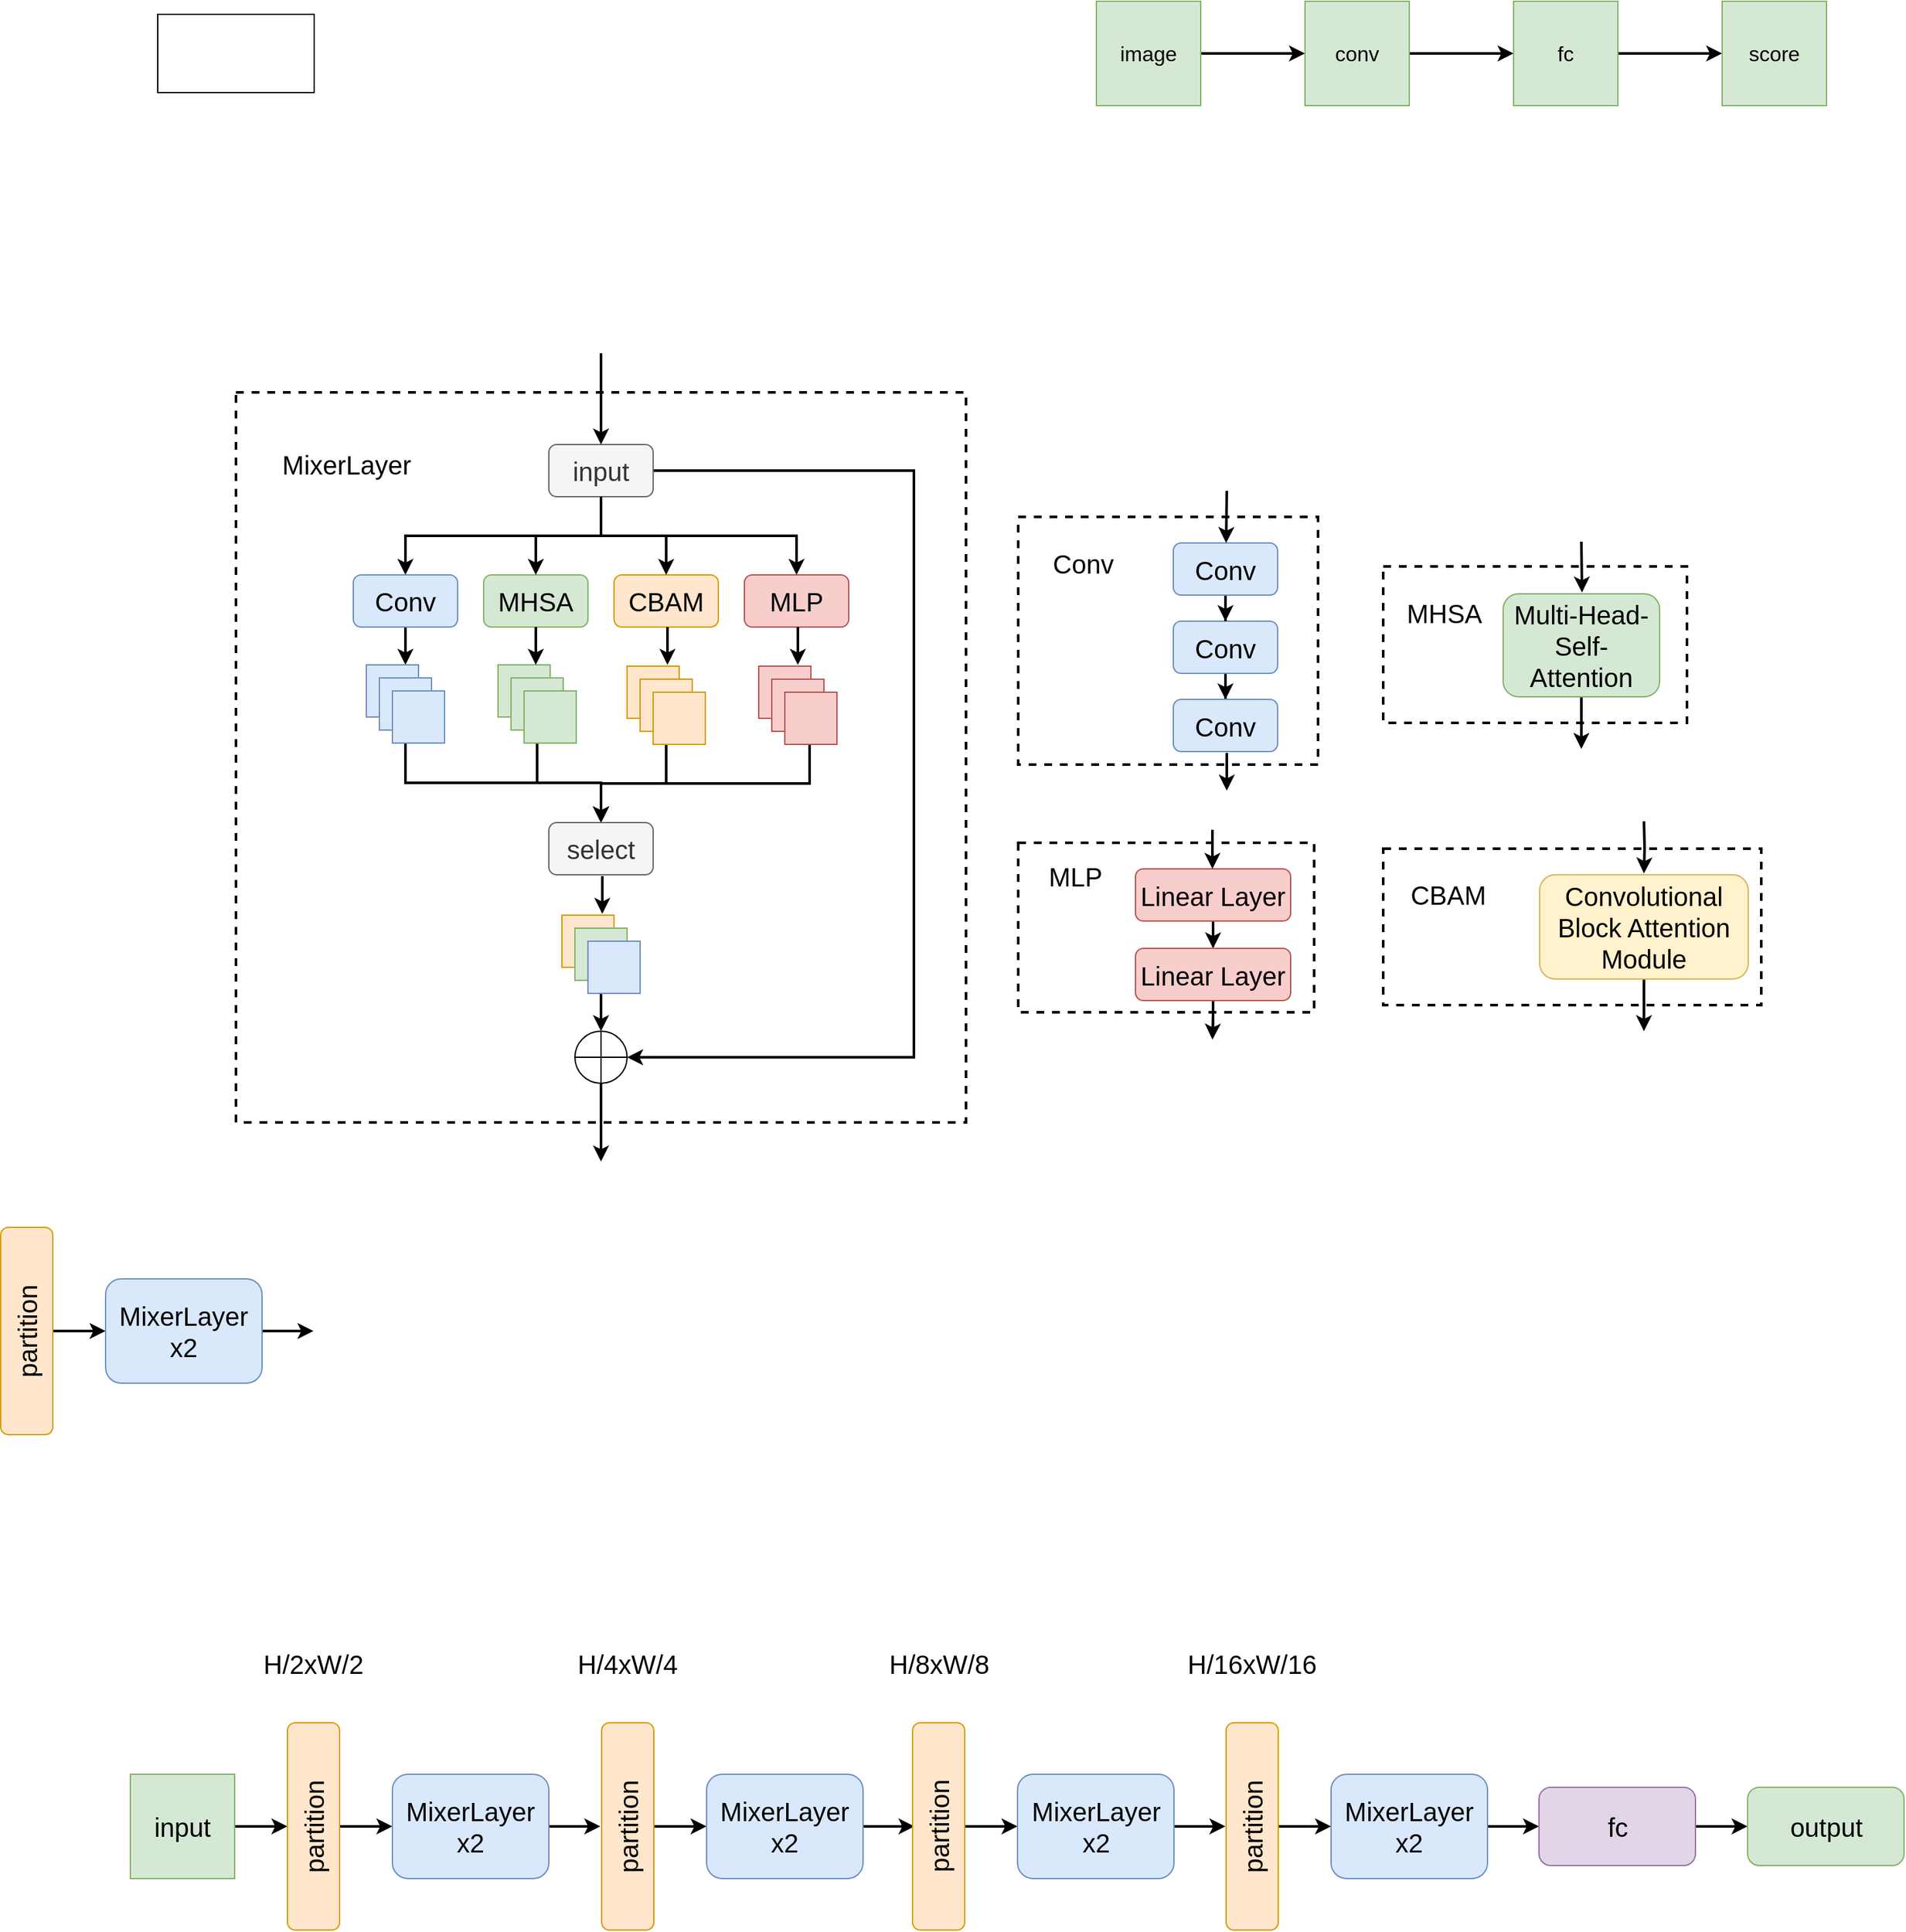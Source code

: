 <mxfile version="24.2.5" type="github">
  <diagram name="第 1 页" id="mVWM5BbssDuCQnt5jiCh">
    <mxGraphModel dx="2047" dy="1100" grid="0" gridSize="10" guides="1" tooltips="1" connect="1" arrows="1" fold="1" page="0" pageScale="1" pageWidth="827" pageHeight="1169" background="none" math="0" shadow="0">
      <root>
        <mxCell id="0" />
        <mxCell id="1" parent="0" />
        <mxCell id="2rMJzV3Czp4i0aKqzNRn-99" value="" style="rounded=0;whiteSpace=wrap;html=1;strokeWidth=2;dashed=1;" vertex="1" parent="1">
          <mxGeometry x="880" y="730" width="290" height="120" as="geometry" />
        </mxCell>
        <mxCell id="2rMJzV3Czp4i0aKqzNRn-89" value="" style="rounded=0;whiteSpace=wrap;html=1;strokeWidth=2;dashed=1;" vertex="1" parent="1">
          <mxGeometry x="880" y="513.5" width="233" height="120" as="geometry" />
        </mxCell>
        <mxCell id="2rMJzV3Czp4i0aKqzNRn-77" value="" style="rounded=0;whiteSpace=wrap;html=1;strokeWidth=2;dashed=1;" vertex="1" parent="1">
          <mxGeometry x="600" y="725.5" width="227" height="130" as="geometry" />
        </mxCell>
        <mxCell id="2rMJzV3Czp4i0aKqzNRn-73" value="" style="rounded=0;whiteSpace=wrap;html=1;strokeWidth=2;dashed=1;" vertex="1" parent="1">
          <mxGeometry y="380" width="560" height="560" as="geometry" />
        </mxCell>
        <mxCell id="2rMJzV3Czp4i0aKqzNRn-70" value="" style="rounded=0;whiteSpace=wrap;html=1;strokeWidth=2;dashed=1;align=left;" vertex="1" parent="1">
          <mxGeometry x="600" y="475.5" width="230" height="190" as="geometry" />
        </mxCell>
        <mxCell id="cqRzxX2yhuxRFkGYx0S6-6" value="" style="edgeStyle=orthogonalEdgeStyle;rounded=0;orthogonalLoop=1;jettySize=auto;html=1;strokeWidth=2;" parent="1" source="cqRzxX2yhuxRFkGYx0S6-1" target="cqRzxX2yhuxRFkGYx0S6-2" edge="1">
          <mxGeometry relative="1" as="geometry" />
        </mxCell>
        <mxCell id="cqRzxX2yhuxRFkGYx0S6-1" value="&lt;font style=&quot;font-size: 16px;&quot;&gt;image&lt;/font&gt;" style="whiteSpace=wrap;html=1;aspect=fixed;fillColor=#d5e8d4;strokeColor=#82b366;" parent="1" vertex="1">
          <mxGeometry x="660" y="80" width="80" height="80" as="geometry" />
        </mxCell>
        <mxCell id="cqRzxX2yhuxRFkGYx0S6-8" style="edgeStyle=orthogonalEdgeStyle;rounded=0;orthogonalLoop=1;jettySize=auto;html=1;exitX=1;exitY=0.5;exitDx=0;exitDy=0;entryX=0;entryY=0.5;entryDx=0;entryDy=0;strokeWidth=2;" parent="1" source="cqRzxX2yhuxRFkGYx0S6-2" target="cqRzxX2yhuxRFkGYx0S6-3" edge="1">
          <mxGeometry relative="1" as="geometry" />
        </mxCell>
        <mxCell id="cqRzxX2yhuxRFkGYx0S6-2" value="&lt;font style=&quot;font-size: 16px;&quot;&gt;conv&lt;/font&gt;" style="whiteSpace=wrap;html=1;aspect=fixed;fillColor=#d5e8d4;strokeColor=#82b366;" parent="1" vertex="1">
          <mxGeometry x="820" y="80" width="80" height="80" as="geometry" />
        </mxCell>
        <mxCell id="cqRzxX2yhuxRFkGYx0S6-9" style="edgeStyle=orthogonalEdgeStyle;rounded=0;orthogonalLoop=1;jettySize=auto;html=1;exitX=1;exitY=0.5;exitDx=0;exitDy=0;strokeWidth=2;" parent="1" source="cqRzxX2yhuxRFkGYx0S6-3" target="cqRzxX2yhuxRFkGYx0S6-4" edge="1">
          <mxGeometry relative="1" as="geometry" />
        </mxCell>
        <mxCell id="cqRzxX2yhuxRFkGYx0S6-3" value="&lt;font style=&quot;font-size: 16px;&quot;&gt;fc&lt;/font&gt;" style="whiteSpace=wrap;html=1;aspect=fixed;fillColor=#d5e8d4;strokeColor=#82b366;" parent="1" vertex="1">
          <mxGeometry x="980" y="80" width="80" height="80" as="geometry" />
        </mxCell>
        <mxCell id="cqRzxX2yhuxRFkGYx0S6-4" value="&lt;font style=&quot;font-size: 16px;&quot;&gt;score&lt;/font&gt;" style="whiteSpace=wrap;html=1;aspect=fixed;fillColor=#d5e8d4;strokeColor=#82b366;" parent="1" vertex="1">
          <mxGeometry x="1140" y="80" width="80" height="80" as="geometry" />
        </mxCell>
        <mxCell id="2rMJzV3Czp4i0aKqzNRn-10" style="edgeStyle=orthogonalEdgeStyle;rounded=0;orthogonalLoop=1;jettySize=auto;html=1;exitX=0.5;exitY=1;exitDx=0;exitDy=0;entryX=0.5;entryY=0;entryDx=0;entryDy=0;strokeWidth=2;movable=1;resizable=1;rotatable=1;deletable=1;editable=1;locked=0;connectable=1;" edge="1" parent="1" source="2rMJzV3Czp4i0aKqzNRn-1" target="2rMJzV3Czp4i0aKqzNRn-9">
          <mxGeometry relative="1" as="geometry" />
        </mxCell>
        <mxCell id="2rMJzV3Czp4i0aKqzNRn-54" style="edgeStyle=orthogonalEdgeStyle;rounded=0;orthogonalLoop=1;jettySize=auto;html=1;entryX=1;entryY=0.5;entryDx=0;entryDy=0;strokeWidth=2;" edge="1" parent="1" source="2rMJzV3Czp4i0aKqzNRn-1" target="2rMJzV3Czp4i0aKqzNRn-52">
          <mxGeometry relative="1" as="geometry">
            <Array as="points">
              <mxPoint x="520" y="440" />
              <mxPoint x="520" y="890" />
            </Array>
          </mxGeometry>
        </mxCell>
        <mxCell id="2rMJzV3Czp4i0aKqzNRn-1" value="input" style="rounded=1;whiteSpace=wrap;html=1;fontSize=20;movable=1;resizable=1;rotatable=1;deletable=1;editable=1;locked=0;connectable=1;fillColor=#f5f5f5;fontColor=#333333;strokeColor=#666666;" vertex="1" parent="1">
          <mxGeometry x="240" y="420" width="80" height="40" as="geometry" />
        </mxCell>
        <mxCell id="2rMJzV3Czp4i0aKqzNRn-6" value="MLP" style="rounded=1;whiteSpace=wrap;html=1;fontSize=20;fillColor=#f8cecc;strokeColor=#b85450;movable=1;resizable=1;rotatable=1;deletable=1;editable=1;locked=0;connectable=1;" vertex="1" parent="1">
          <mxGeometry x="390" y="520" width="80" height="40" as="geometry" />
        </mxCell>
        <mxCell id="2rMJzV3Czp4i0aKqzNRn-7" value="CBAM" style="rounded=1;whiteSpace=wrap;html=1;fontSize=20;fillColor=#ffe6cc;strokeColor=#d79b00;movable=1;resizable=1;rotatable=1;deletable=1;editable=1;locked=0;connectable=1;" vertex="1" parent="1">
          <mxGeometry x="290" y="520" width="80" height="40" as="geometry" />
        </mxCell>
        <mxCell id="2rMJzV3Czp4i0aKqzNRn-8" value="MHSA" style="rounded=1;whiteSpace=wrap;html=1;fontSize=20;fillColor=#d5e8d4;strokeColor=#82b366;movable=1;resizable=1;rotatable=1;deletable=1;editable=1;locked=0;connectable=1;" vertex="1" parent="1">
          <mxGeometry x="190" y="520" width="80" height="40" as="geometry" />
        </mxCell>
        <mxCell id="2rMJzV3Czp4i0aKqzNRn-38" style="edgeStyle=orthogonalEdgeStyle;rounded=0;orthogonalLoop=1;jettySize=auto;html=1;exitX=0.5;exitY=1;exitDx=0;exitDy=0;entryX=0.5;entryY=0;entryDx=0;entryDy=0;strokeWidth=2;" edge="1" parent="1" source="2rMJzV3Czp4i0aKqzNRn-9" target="2rMJzV3Czp4i0aKqzNRn-25">
          <mxGeometry relative="1" as="geometry" />
        </mxCell>
        <mxCell id="2rMJzV3Czp4i0aKqzNRn-9" value="Conv" style="rounded=1;whiteSpace=wrap;html=1;fontSize=20;fillColor=#dae8fc;strokeColor=#6c8ebf;movable=1;resizable=1;rotatable=1;deletable=1;editable=1;locked=0;connectable=1;" vertex="1" parent="1">
          <mxGeometry x="90" y="520" width="80" height="40" as="geometry" />
        </mxCell>
        <mxCell id="2rMJzV3Czp4i0aKqzNRn-11" style="edgeStyle=orthogonalEdgeStyle;rounded=0;orthogonalLoop=1;jettySize=auto;html=1;exitX=0.5;exitY=1;exitDx=0;exitDy=0;entryX=0.5;entryY=0;entryDx=0;entryDy=0;strokeWidth=2;movable=1;resizable=1;rotatable=1;deletable=1;editable=1;locked=0;connectable=1;" edge="1" parent="1" source="2rMJzV3Czp4i0aKqzNRn-1" target="2rMJzV3Czp4i0aKqzNRn-8">
          <mxGeometry relative="1" as="geometry">
            <mxPoint x="290" y="470" as="sourcePoint" />
            <mxPoint x="140" y="530" as="targetPoint" />
          </mxGeometry>
        </mxCell>
        <mxCell id="2rMJzV3Czp4i0aKqzNRn-12" style="edgeStyle=orthogonalEdgeStyle;rounded=0;orthogonalLoop=1;jettySize=auto;html=1;exitX=0.5;exitY=1;exitDx=0;exitDy=0;entryX=0.5;entryY=0;entryDx=0;entryDy=0;strokeWidth=2;movable=1;resizable=1;rotatable=1;deletable=1;editable=1;locked=0;connectable=1;" edge="1" parent="1" source="2rMJzV3Czp4i0aKqzNRn-1" target="2rMJzV3Czp4i0aKqzNRn-7">
          <mxGeometry relative="1" as="geometry">
            <mxPoint x="300" y="480" as="sourcePoint" />
            <mxPoint x="150" y="540" as="targetPoint" />
          </mxGeometry>
        </mxCell>
        <mxCell id="2rMJzV3Czp4i0aKqzNRn-13" style="edgeStyle=orthogonalEdgeStyle;rounded=0;orthogonalLoop=1;jettySize=auto;html=1;strokeWidth=2;movable=1;resizable=1;rotatable=1;deletable=1;editable=1;locked=0;connectable=1;" edge="1" parent="1" target="2rMJzV3Czp4i0aKqzNRn-6">
          <mxGeometry relative="1" as="geometry">
            <mxPoint x="280" y="460" as="sourcePoint" />
            <mxPoint x="180" y="615" as="targetPoint" />
            <Array as="points">
              <mxPoint x="280" y="490" />
              <mxPoint x="430" y="490" />
            </Array>
          </mxGeometry>
        </mxCell>
        <mxCell id="2rMJzV3Czp4i0aKqzNRn-43" style="edgeStyle=orthogonalEdgeStyle;rounded=0;orthogonalLoop=1;jettySize=auto;html=1;exitX=0.5;exitY=1;exitDx=0;exitDy=0;entryX=0.5;entryY=0;entryDx=0;entryDy=0;strokeWidth=2;" edge="1" parent="1" source="2rMJzV3Czp4i0aKqzNRn-25" target="2rMJzV3Czp4i0aKqzNRn-42">
          <mxGeometry relative="1" as="geometry" />
        </mxCell>
        <mxCell id="2rMJzV3Czp4i0aKqzNRn-25" value="" style="group;movable=1;resizable=1;rotatable=1;deletable=1;editable=1;locked=0;connectable=1;" vertex="1" connectable="0" parent="1">
          <mxGeometry x="100" y="589" width="60" height="60" as="geometry" />
        </mxCell>
        <mxCell id="2rMJzV3Czp4i0aKqzNRn-22" value="" style="rounded=0;whiteSpace=wrap;html=1;fillColor=#dae8fc;strokeColor=#6c8ebf;" vertex="1" parent="2rMJzV3Czp4i0aKqzNRn-25">
          <mxGeometry width="40" height="40" as="geometry" />
        </mxCell>
        <mxCell id="2rMJzV3Czp4i0aKqzNRn-23" value="" style="rounded=0;whiteSpace=wrap;html=1;fillColor=#dae8fc;strokeColor=#6c8ebf;" vertex="1" parent="2rMJzV3Czp4i0aKqzNRn-25">
          <mxGeometry x="10" y="10" width="40" height="40" as="geometry" />
        </mxCell>
        <mxCell id="2rMJzV3Czp4i0aKqzNRn-24" value="" style="rounded=0;whiteSpace=wrap;html=1;fillColor=#dae8fc;strokeColor=#6c8ebf;" vertex="1" parent="2rMJzV3Czp4i0aKqzNRn-25">
          <mxGeometry x="20" y="20" width="40" height="40" as="geometry" />
        </mxCell>
        <mxCell id="2rMJzV3Czp4i0aKqzNRn-44" style="edgeStyle=orthogonalEdgeStyle;rounded=0;orthogonalLoop=1;jettySize=auto;html=1;entryX=0.5;entryY=0;entryDx=0;entryDy=0;strokeWidth=2;" edge="1" parent="1" source="2rMJzV3Czp4i0aKqzNRn-26" target="2rMJzV3Czp4i0aKqzNRn-42">
          <mxGeometry relative="1" as="geometry" />
        </mxCell>
        <mxCell id="2rMJzV3Czp4i0aKqzNRn-26" value="" style="group;movable=1;resizable=1;rotatable=1;deletable=1;editable=1;locked=0;connectable=1;" vertex="1" connectable="0" parent="1">
          <mxGeometry x="201" y="589" width="60" height="60" as="geometry" />
        </mxCell>
        <mxCell id="2rMJzV3Czp4i0aKqzNRn-27" value="" style="rounded=0;whiteSpace=wrap;html=1;fillColor=#d5e8d4;strokeColor=#82b366;" vertex="1" parent="2rMJzV3Czp4i0aKqzNRn-26">
          <mxGeometry width="40" height="40" as="geometry" />
        </mxCell>
        <mxCell id="2rMJzV3Czp4i0aKqzNRn-28" value="" style="rounded=0;whiteSpace=wrap;html=1;fillColor=#d5e8d4;strokeColor=#82b366;" vertex="1" parent="2rMJzV3Czp4i0aKqzNRn-26">
          <mxGeometry x="10" y="10" width="40" height="40" as="geometry" />
        </mxCell>
        <mxCell id="2rMJzV3Czp4i0aKqzNRn-29" value="" style="rounded=0;whiteSpace=wrap;html=1;fillColor=#d5e8d4;strokeColor=#82b366;" vertex="1" parent="2rMJzV3Czp4i0aKqzNRn-26">
          <mxGeometry x="20" y="20" width="40" height="40" as="geometry" />
        </mxCell>
        <mxCell id="2rMJzV3Czp4i0aKqzNRn-45" style="edgeStyle=orthogonalEdgeStyle;rounded=0;orthogonalLoop=1;jettySize=auto;html=1;entryX=0.5;entryY=0;entryDx=0;entryDy=0;strokeWidth=2;" edge="1" parent="1" source="2rMJzV3Czp4i0aKqzNRn-30" target="2rMJzV3Czp4i0aKqzNRn-42">
          <mxGeometry relative="1" as="geometry" />
        </mxCell>
        <mxCell id="2rMJzV3Czp4i0aKqzNRn-30" value="" style="group;movable=1;resizable=1;rotatable=1;deletable=1;editable=1;locked=0;connectable=1;" vertex="1" connectable="0" parent="1">
          <mxGeometry x="300" y="590" width="60" height="60" as="geometry" />
        </mxCell>
        <mxCell id="2rMJzV3Czp4i0aKqzNRn-31" value="" style="rounded=0;whiteSpace=wrap;html=1;fillColor=#ffe6cc;strokeColor=#d79b00;" vertex="1" parent="2rMJzV3Czp4i0aKqzNRn-30">
          <mxGeometry width="40" height="40" as="geometry" />
        </mxCell>
        <mxCell id="2rMJzV3Czp4i0aKqzNRn-32" value="" style="rounded=0;whiteSpace=wrap;html=1;fillColor=#ffe6cc;strokeColor=#d79b00;" vertex="1" parent="2rMJzV3Czp4i0aKqzNRn-30">
          <mxGeometry x="10" y="10" width="40" height="40" as="geometry" />
        </mxCell>
        <mxCell id="2rMJzV3Czp4i0aKqzNRn-33" value="" style="rounded=0;whiteSpace=wrap;html=1;fillColor=#ffe6cc;strokeColor=#d79b00;" vertex="1" parent="2rMJzV3Czp4i0aKqzNRn-30">
          <mxGeometry x="20" y="20" width="40" height="40" as="geometry" />
        </mxCell>
        <mxCell id="2rMJzV3Czp4i0aKqzNRn-46" style="edgeStyle=orthogonalEdgeStyle;rounded=0;orthogonalLoop=1;jettySize=auto;html=1;strokeWidth=2;" edge="1" parent="1" source="2rMJzV3Czp4i0aKqzNRn-34" target="2rMJzV3Czp4i0aKqzNRn-42">
          <mxGeometry relative="1" as="geometry">
            <Array as="points">
              <mxPoint x="440" y="680" />
              <mxPoint x="280" y="680" />
            </Array>
          </mxGeometry>
        </mxCell>
        <mxCell id="2rMJzV3Czp4i0aKqzNRn-34" value="" style="group;movable=1;resizable=1;rotatable=1;deletable=1;editable=1;locked=0;connectable=1;" vertex="1" connectable="0" parent="1">
          <mxGeometry x="401" y="590" width="60" height="60" as="geometry" />
        </mxCell>
        <mxCell id="2rMJzV3Czp4i0aKqzNRn-35" value="" style="rounded=0;whiteSpace=wrap;html=1;fillColor=#f8cecc;strokeColor=#b85450;" vertex="1" parent="2rMJzV3Czp4i0aKqzNRn-34">
          <mxGeometry width="40" height="40" as="geometry" />
        </mxCell>
        <mxCell id="2rMJzV3Czp4i0aKqzNRn-36" value="" style="rounded=0;whiteSpace=wrap;html=1;fillColor=#f8cecc;strokeColor=#b85450;" vertex="1" parent="2rMJzV3Czp4i0aKqzNRn-34">
          <mxGeometry x="10" y="10" width="40" height="40" as="geometry" />
        </mxCell>
        <mxCell id="2rMJzV3Czp4i0aKqzNRn-37" value="" style="rounded=0;whiteSpace=wrap;html=1;fillColor=#f8cecc;strokeColor=#b85450;" vertex="1" parent="2rMJzV3Czp4i0aKqzNRn-34">
          <mxGeometry x="20" y="20" width="40" height="40" as="geometry" />
        </mxCell>
        <mxCell id="2rMJzV3Czp4i0aKqzNRn-39" style="edgeStyle=orthogonalEdgeStyle;rounded=0;orthogonalLoop=1;jettySize=auto;html=1;exitX=0.5;exitY=1;exitDx=0;exitDy=0;entryX=0.5;entryY=0;entryDx=0;entryDy=0;strokeWidth=2;" edge="1" parent="1">
          <mxGeometry relative="1" as="geometry">
            <mxPoint x="230" y="560" as="sourcePoint" />
            <mxPoint x="230" y="589" as="targetPoint" />
            <Array as="points">
              <mxPoint x="230" y="560" />
            </Array>
          </mxGeometry>
        </mxCell>
        <mxCell id="2rMJzV3Czp4i0aKqzNRn-40" style="edgeStyle=orthogonalEdgeStyle;rounded=0;orthogonalLoop=1;jettySize=auto;html=1;exitX=0.5;exitY=1;exitDx=0;exitDy=0;entryX=0.5;entryY=0;entryDx=0;entryDy=0;strokeWidth=2;" edge="1" parent="1">
          <mxGeometry relative="1" as="geometry">
            <mxPoint x="331" y="560" as="sourcePoint" />
            <mxPoint x="331" y="589" as="targetPoint" />
          </mxGeometry>
        </mxCell>
        <mxCell id="2rMJzV3Czp4i0aKqzNRn-41" style="edgeStyle=orthogonalEdgeStyle;rounded=0;orthogonalLoop=1;jettySize=auto;html=1;exitX=0.5;exitY=1;exitDx=0;exitDy=0;entryX=0.5;entryY=0;entryDx=0;entryDy=0;strokeWidth=2;" edge="1" parent="1">
          <mxGeometry relative="1" as="geometry">
            <mxPoint x="431" y="560" as="sourcePoint" />
            <mxPoint x="431" y="589" as="targetPoint" />
            <Array as="points">
              <mxPoint x="431" y="560" />
            </Array>
          </mxGeometry>
        </mxCell>
        <mxCell id="2rMJzV3Czp4i0aKqzNRn-42" value="select" style="rounded=1;whiteSpace=wrap;html=1;fontSize=20;movable=1;resizable=1;rotatable=1;deletable=1;editable=1;locked=0;connectable=1;fillColor=#f5f5f5;fontColor=#333333;strokeColor=#666666;" vertex="1" parent="1">
          <mxGeometry x="240" y="710" width="80" height="40" as="geometry" />
        </mxCell>
        <mxCell id="2rMJzV3Czp4i0aKqzNRn-53" value="" style="edgeStyle=orthogonalEdgeStyle;rounded=0;orthogonalLoop=1;jettySize=auto;html=1;strokeWidth=2;" edge="1" parent="1" source="2rMJzV3Czp4i0aKqzNRn-47" target="2rMJzV3Czp4i0aKqzNRn-52">
          <mxGeometry relative="1" as="geometry" />
        </mxCell>
        <mxCell id="2rMJzV3Czp4i0aKqzNRn-47" value="" style="group;movable=1;resizable=1;rotatable=1;deletable=1;editable=1;locked=0;connectable=1;" vertex="1" connectable="0" parent="1">
          <mxGeometry x="250" y="781" width="60" height="60" as="geometry" />
        </mxCell>
        <mxCell id="2rMJzV3Czp4i0aKqzNRn-48" value="" style="rounded=0;whiteSpace=wrap;html=1;fillColor=#ffe6cc;strokeColor=#d79b00;" vertex="1" parent="2rMJzV3Czp4i0aKqzNRn-47">
          <mxGeometry width="40" height="40" as="geometry" />
        </mxCell>
        <mxCell id="2rMJzV3Czp4i0aKqzNRn-49" value="" style="rounded=0;whiteSpace=wrap;html=1;fillColor=#d5e8d4;strokeColor=#82b366;" vertex="1" parent="2rMJzV3Czp4i0aKqzNRn-47">
          <mxGeometry x="10" y="10" width="40" height="40" as="geometry" />
        </mxCell>
        <mxCell id="2rMJzV3Czp4i0aKqzNRn-50" value="" style="rounded=0;whiteSpace=wrap;html=1;fillColor=#dae8fc;strokeColor=#6c8ebf;" vertex="1" parent="2rMJzV3Czp4i0aKqzNRn-47">
          <mxGeometry x="20" y="20" width="40" height="40" as="geometry" />
        </mxCell>
        <mxCell id="2rMJzV3Czp4i0aKqzNRn-51" style="edgeStyle=orthogonalEdgeStyle;rounded=0;orthogonalLoop=1;jettySize=auto;html=1;exitX=0.5;exitY=1;exitDx=0;exitDy=0;entryX=0.5;entryY=0;entryDx=0;entryDy=0;strokeWidth=2;" edge="1" parent="1">
          <mxGeometry relative="1" as="geometry">
            <mxPoint x="281" y="751" as="sourcePoint" />
            <mxPoint x="281" y="780" as="targetPoint" />
            <Array as="points">
              <mxPoint x="281" y="751" />
            </Array>
          </mxGeometry>
        </mxCell>
        <mxCell id="2rMJzV3Czp4i0aKqzNRn-52" value="" style="shape=orEllipse;perimeter=ellipsePerimeter;whiteSpace=wrap;html=1;backgroundOutline=1;" vertex="1" parent="1">
          <mxGeometry x="260" y="870" width="40" height="40" as="geometry" />
        </mxCell>
        <mxCell id="2rMJzV3Czp4i0aKqzNRn-55" value="" style="endArrow=classic;html=1;rounded=0;entryX=0.5;entryY=0;entryDx=0;entryDy=0;strokeWidth=2;" edge="1" parent="1" target="2rMJzV3Czp4i0aKqzNRn-1">
          <mxGeometry width="50" height="50" relative="1" as="geometry">
            <mxPoint x="280" y="350" as="sourcePoint" />
            <mxPoint x="440" y="480" as="targetPoint" />
          </mxGeometry>
        </mxCell>
        <mxCell id="2rMJzV3Czp4i0aKqzNRn-56" value="" style="endArrow=classic;html=1;rounded=0;exitX=0.5;exitY=1;exitDx=0;exitDy=0;strokeWidth=2;" edge="1" parent="1" source="2rMJzV3Czp4i0aKqzNRn-52">
          <mxGeometry width="50" height="50" relative="1" as="geometry">
            <mxPoint x="390" y="1000" as="sourcePoint" />
            <mxPoint x="280" y="970" as="targetPoint" />
          </mxGeometry>
        </mxCell>
        <mxCell id="2rMJzV3Czp4i0aKqzNRn-67" style="edgeStyle=orthogonalEdgeStyle;rounded=0;orthogonalLoop=1;jettySize=auto;html=1;strokeWidth=2;" edge="1" parent="1" source="2rMJzV3Czp4i0aKqzNRn-62" target="2rMJzV3Czp4i0aKqzNRn-64">
          <mxGeometry relative="1" as="geometry" />
        </mxCell>
        <mxCell id="2rMJzV3Czp4i0aKqzNRn-62" value="Conv" style="rounded=1;whiteSpace=wrap;html=1;fontSize=20;fillColor=#dae8fc;strokeColor=#6c8ebf;movable=1;resizable=1;rotatable=1;deletable=1;editable=1;locked=0;connectable=1;" vertex="1" parent="1">
          <mxGeometry x="719" y="555.5" width="80" height="40" as="geometry" />
        </mxCell>
        <mxCell id="2rMJzV3Czp4i0aKqzNRn-66" style="edgeStyle=orthogonalEdgeStyle;rounded=0;orthogonalLoop=1;jettySize=auto;html=1;entryX=0.5;entryY=0;entryDx=0;entryDy=0;strokeWidth=2;" edge="1" parent="1" source="2rMJzV3Czp4i0aKqzNRn-63" target="2rMJzV3Czp4i0aKqzNRn-62">
          <mxGeometry relative="1" as="geometry" />
        </mxCell>
        <mxCell id="2rMJzV3Czp4i0aKqzNRn-63" value="Conv" style="rounded=1;whiteSpace=wrap;html=1;fontSize=20;fillColor=#dae8fc;strokeColor=#6c8ebf;movable=1;resizable=1;rotatable=1;deletable=1;editable=1;locked=0;connectable=1;" vertex="1" parent="1">
          <mxGeometry x="719" y="495.5" width="80" height="40" as="geometry" />
        </mxCell>
        <mxCell id="2rMJzV3Czp4i0aKqzNRn-64" value="Conv" style="rounded=1;whiteSpace=wrap;html=1;fontSize=20;fillColor=#dae8fc;strokeColor=#6c8ebf;movable=1;resizable=1;rotatable=1;deletable=1;editable=1;locked=0;connectable=1;" vertex="1" parent="1">
          <mxGeometry x="719" y="615.5" width="80" height="40" as="geometry" />
        </mxCell>
        <mxCell id="2rMJzV3Czp4i0aKqzNRn-68" value="" style="endArrow=classic;html=1;rounded=0;strokeWidth=2;" edge="1" parent="1">
          <mxGeometry width="50" height="50" relative="1" as="geometry">
            <mxPoint x="760" y="455.5" as="sourcePoint" />
            <mxPoint x="759.5" y="495.5" as="targetPoint" />
          </mxGeometry>
        </mxCell>
        <mxCell id="2rMJzV3Czp4i0aKqzNRn-72" value="&lt;font style=&quot;font-size: 20px;&quot;&gt;Conv&lt;/font&gt;" style="text;html=1;align=center;verticalAlign=middle;whiteSpace=wrap;rounded=0;" vertex="1" parent="1">
          <mxGeometry x="620" y="495.5" width="60" height="30" as="geometry" />
        </mxCell>
        <mxCell id="2rMJzV3Czp4i0aKqzNRn-76" style="edgeStyle=orthogonalEdgeStyle;rounded=0;orthogonalLoop=1;jettySize=auto;html=1;entryX=0.5;entryY=0;entryDx=0;entryDy=0;strokeWidth=2;" edge="1" parent="1" source="2rMJzV3Czp4i0aKqzNRn-74" target="2rMJzV3Czp4i0aKqzNRn-75">
          <mxGeometry relative="1" as="geometry" />
        </mxCell>
        <mxCell id="2rMJzV3Czp4i0aKqzNRn-74" value="Linear Layer" style="rounded=1;whiteSpace=wrap;html=1;fontSize=20;fillColor=#f8cecc;strokeColor=#b85450;movable=1;resizable=1;rotatable=1;deletable=1;editable=1;locked=0;connectable=1;" vertex="1" parent="1">
          <mxGeometry x="690" y="745.5" width="119" height="40" as="geometry" />
        </mxCell>
        <mxCell id="2rMJzV3Czp4i0aKqzNRn-82" style="edgeStyle=orthogonalEdgeStyle;rounded=0;orthogonalLoop=1;jettySize=auto;html=1;strokeWidth=2;" edge="1" parent="1" source="2rMJzV3Czp4i0aKqzNRn-75">
          <mxGeometry relative="1" as="geometry">
            <mxPoint x="749" y="876.5" as="targetPoint" />
          </mxGeometry>
        </mxCell>
        <mxCell id="2rMJzV3Czp4i0aKqzNRn-75" value="Linear Layer" style="rounded=1;whiteSpace=wrap;html=1;fontSize=20;fillColor=#f8cecc;strokeColor=#b85450;movable=1;resizable=1;rotatable=1;deletable=1;editable=1;locked=0;connectable=1;" vertex="1" parent="1">
          <mxGeometry x="690" y="806.5" width="119" height="40" as="geometry" />
        </mxCell>
        <mxCell id="2rMJzV3Czp4i0aKqzNRn-83" style="edgeStyle=orthogonalEdgeStyle;rounded=0;orthogonalLoop=1;jettySize=auto;html=1;strokeWidth=2;" edge="1" parent="1">
          <mxGeometry relative="1" as="geometry">
            <mxPoint x="749" y="745.5" as="targetPoint" />
            <mxPoint x="749" y="715.5" as="sourcePoint" />
          </mxGeometry>
        </mxCell>
        <mxCell id="2rMJzV3Czp4i0aKqzNRn-84" value="&lt;font style=&quot;font-size: 20px;&quot;&gt;MLP&lt;/font&gt;" style="text;html=1;align=center;verticalAlign=middle;whiteSpace=wrap;rounded=0;" vertex="1" parent="1">
          <mxGeometry x="613.5" y="735.5" width="60" height="30" as="geometry" />
        </mxCell>
        <mxCell id="2rMJzV3Czp4i0aKqzNRn-85" value="" style="endArrow=classic;html=1;rounded=0;strokeWidth=2;" edge="1" parent="1">
          <mxGeometry width="50" height="50" relative="1" as="geometry">
            <mxPoint x="760" y="656.5" as="sourcePoint" />
            <mxPoint x="760" y="685.5" as="targetPoint" />
          </mxGeometry>
        </mxCell>
        <mxCell id="2rMJzV3Czp4i0aKqzNRn-91" style="edgeStyle=orthogonalEdgeStyle;rounded=0;orthogonalLoop=1;jettySize=auto;html=1;exitX=0.5;exitY=1;exitDx=0;exitDy=0;" edge="1" parent="1" source="2rMJzV3Czp4i0aKqzNRn-86">
          <mxGeometry relative="1" as="geometry">
            <mxPoint x="1031.941" y="593.5" as="targetPoint" />
          </mxGeometry>
        </mxCell>
        <mxCell id="2rMJzV3Czp4i0aKqzNRn-93" style="edgeStyle=orthogonalEdgeStyle;rounded=0;orthogonalLoop=1;jettySize=auto;html=1;strokeWidth=2;" edge="1" parent="1" source="2rMJzV3Czp4i0aKqzNRn-86">
          <mxGeometry relative="1" as="geometry">
            <mxPoint x="1032" y="653.5" as="targetPoint" />
          </mxGeometry>
        </mxCell>
        <mxCell id="2rMJzV3Czp4i0aKqzNRn-86" value="Multi-Head-Self-Attention" style="rounded=1;whiteSpace=wrap;html=1;fontSize=20;fillColor=#d5e8d4;strokeColor=#82b366;movable=1;resizable=1;rotatable=1;deletable=1;editable=1;locked=0;connectable=1;" vertex="1" parent="1">
          <mxGeometry x="972" y="534.5" width="120" height="79" as="geometry" />
        </mxCell>
        <mxCell id="2rMJzV3Czp4i0aKqzNRn-88" style="edgeStyle=orthogonalEdgeStyle;rounded=0;orthogonalLoop=1;jettySize=auto;html=1;strokeWidth=2;" edge="1" parent="1">
          <mxGeometry relative="1" as="geometry">
            <mxPoint x="1032.5" y="533.5" as="targetPoint" />
            <mxPoint x="1032" y="494.5" as="sourcePoint" />
          </mxGeometry>
        </mxCell>
        <mxCell id="2rMJzV3Czp4i0aKqzNRn-90" value="&lt;font style=&quot;font-size: 20px;&quot;&gt;MHSA&lt;/font&gt;" style="text;html=1;align=center;verticalAlign=middle;whiteSpace=wrap;rounded=0;" vertex="1" parent="1">
          <mxGeometry x="896.5" y="533.5" width="60" height="30" as="geometry" />
        </mxCell>
        <mxCell id="2rMJzV3Czp4i0aKqzNRn-95" style="edgeStyle=orthogonalEdgeStyle;rounded=0;orthogonalLoop=1;jettySize=auto;html=1;strokeWidth=2;" edge="1" parent="1" source="2rMJzV3Czp4i0aKqzNRn-94">
          <mxGeometry relative="1" as="geometry">
            <mxPoint x="1080.0" y="870" as="targetPoint" />
          </mxGeometry>
        </mxCell>
        <mxCell id="2rMJzV3Czp4i0aKqzNRn-94" value="Convolutional Block Attention Module" style="rounded=1;whiteSpace=wrap;html=1;fontSize=20;fillColor=#fff2cc;strokeColor=#d6b656;movable=1;resizable=1;rotatable=1;deletable=1;editable=1;locked=0;connectable=1;" vertex="1" parent="1">
          <mxGeometry x="1000" y="750" width="160" height="80" as="geometry" />
        </mxCell>
        <mxCell id="2rMJzV3Czp4i0aKqzNRn-96" style="edgeStyle=orthogonalEdgeStyle;rounded=0;orthogonalLoop=1;jettySize=auto;html=1;strokeWidth=2;" edge="1" parent="1">
          <mxGeometry relative="1" as="geometry">
            <mxPoint x="1080.0" y="749" as="targetPoint" />
            <mxPoint x="1080" y="709" as="sourcePoint" />
          </mxGeometry>
        </mxCell>
        <mxCell id="2rMJzV3Czp4i0aKqzNRn-97" value="&lt;font style=&quot;font-size: 20px;&quot;&gt;CBAM&lt;/font&gt;" style="text;html=1;align=center;verticalAlign=middle;whiteSpace=wrap;rounded=0;" vertex="1" parent="1">
          <mxGeometry x="900" y="750" width="60" height="30" as="geometry" />
        </mxCell>
        <mxCell id="2rMJzV3Czp4i0aKqzNRn-100" value="MixerLayer" style="text;html=1;align=center;verticalAlign=middle;whiteSpace=wrap;rounded=0;fontSize=20;" vertex="1" parent="1">
          <mxGeometry x="20" y="420" width="130" height="30" as="geometry" />
        </mxCell>
        <mxCell id="2rMJzV3Czp4i0aKqzNRn-101" value="" style="rounded=0;whiteSpace=wrap;html=1;" vertex="1" parent="1">
          <mxGeometry x="-60" y="90" width="120" height="60" as="geometry" />
        </mxCell>
        <mxCell id="2rMJzV3Czp4i0aKqzNRn-146" style="edgeStyle=orthogonalEdgeStyle;rounded=0;orthogonalLoop=1;jettySize=auto;html=1;entryX=0.5;entryY=0;entryDx=0;entryDy=0;strokeWidth=2;" edge="1" parent="1" source="2rMJzV3Czp4i0aKqzNRn-102" target="2rMJzV3Czp4i0aKqzNRn-104">
          <mxGeometry relative="1" as="geometry" />
        </mxCell>
        <mxCell id="2rMJzV3Czp4i0aKqzNRn-102" value="input" style="whiteSpace=wrap;html=1;aspect=fixed;fillColor=#d5e8d4;strokeColor=#82b366;fontSize=20;" vertex="1" parent="1">
          <mxGeometry x="-81" y="1440" width="80" height="80" as="geometry" />
        </mxCell>
        <mxCell id="2rMJzV3Czp4i0aKqzNRn-108" style="edgeStyle=orthogonalEdgeStyle;rounded=0;orthogonalLoop=1;jettySize=auto;html=1;entryX=0;entryY=0.5;entryDx=0;entryDy=0;strokeWidth=2;" edge="1" parent="1" source="2rMJzV3Czp4i0aKqzNRn-104" target="2rMJzV3Czp4i0aKqzNRn-105">
          <mxGeometry relative="1" as="geometry" />
        </mxCell>
        <mxCell id="2rMJzV3Czp4i0aKqzNRn-104" value="partition" style="rounded=1;whiteSpace=wrap;html=1;fontSize=20;rotation=-90;fillColor=#ffe6cc;strokeColor=#d79b00;" vertex="1" parent="1">
          <mxGeometry x="-20" y="1460" width="159" height="40" as="geometry" />
        </mxCell>
        <mxCell id="2rMJzV3Czp4i0aKqzNRn-109" style="edgeStyle=orthogonalEdgeStyle;rounded=0;orthogonalLoop=1;jettySize=auto;html=1;entryX=0.5;entryY=0;entryDx=0;entryDy=0;strokeWidth=2;" edge="1" parent="1" source="2rMJzV3Czp4i0aKqzNRn-105">
          <mxGeometry relative="1" as="geometry">
            <mxPoint x="279.5" y="1480" as="targetPoint" />
          </mxGeometry>
        </mxCell>
        <mxCell id="2rMJzV3Czp4i0aKqzNRn-105" value="MixerLayer&lt;div&gt;x2&lt;/div&gt;" style="rounded=1;whiteSpace=wrap;html=1;fontSize=20;fillColor=#dae8fc;strokeColor=#6c8ebf;" vertex="1" parent="1">
          <mxGeometry x="120" y="1440" width="120" height="80" as="geometry" />
        </mxCell>
        <mxCell id="2rMJzV3Czp4i0aKqzNRn-127" style="edgeStyle=orthogonalEdgeStyle;rounded=0;orthogonalLoop=1;jettySize=auto;html=1;entryX=0;entryY=0.5;entryDx=0;entryDy=0;strokeWidth=2;" edge="1" parent="1" source="2rMJzV3Czp4i0aKqzNRn-128" target="2rMJzV3Czp4i0aKqzNRn-130">
          <mxGeometry relative="1" as="geometry" />
        </mxCell>
        <mxCell id="2rMJzV3Czp4i0aKqzNRn-128" value="partition" style="rounded=1;whiteSpace=wrap;html=1;fontSize=20;rotation=-90;fillColor=#ffe6cc;strokeColor=#d79b00;" vertex="1" parent="1">
          <mxGeometry x="-240" y="1080" width="159" height="40" as="geometry" />
        </mxCell>
        <mxCell id="2rMJzV3Czp4i0aKqzNRn-129" style="edgeStyle=orthogonalEdgeStyle;rounded=0;orthogonalLoop=1;jettySize=auto;html=1;entryX=0.5;entryY=0;entryDx=0;entryDy=0;strokeWidth=2;" edge="1" parent="1" source="2rMJzV3Czp4i0aKqzNRn-130">
          <mxGeometry relative="1" as="geometry">
            <mxPoint x="59.5" y="1100" as="targetPoint" />
          </mxGeometry>
        </mxCell>
        <mxCell id="2rMJzV3Czp4i0aKqzNRn-130" value="MixerLayer&lt;div&gt;x2&lt;/div&gt;" style="rounded=1;whiteSpace=wrap;html=1;fontSize=20;fillColor=#dae8fc;strokeColor=#6c8ebf;" vertex="1" parent="1">
          <mxGeometry x="-100" y="1060" width="120" height="80" as="geometry" />
        </mxCell>
        <mxCell id="2rMJzV3Czp4i0aKqzNRn-134" style="edgeStyle=orthogonalEdgeStyle;rounded=0;orthogonalLoop=1;jettySize=auto;html=1;entryX=0;entryY=0.5;entryDx=0;entryDy=0;strokeWidth=2;" edge="1" parent="1" source="2rMJzV3Czp4i0aKqzNRn-135" target="2rMJzV3Czp4i0aKqzNRn-137">
          <mxGeometry relative="1" as="geometry" />
        </mxCell>
        <mxCell id="2rMJzV3Czp4i0aKqzNRn-135" value="partition" style="rounded=1;whiteSpace=wrap;html=1;fontSize=20;rotation=-90;fillColor=#ffe6cc;strokeColor=#d79b00;" vertex="1" parent="1">
          <mxGeometry x="221" y="1460" width="159" height="40" as="geometry" />
        </mxCell>
        <mxCell id="2rMJzV3Czp4i0aKqzNRn-136" style="edgeStyle=orthogonalEdgeStyle;rounded=0;orthogonalLoop=1;jettySize=auto;html=1;entryX=0.5;entryY=0;entryDx=0;entryDy=0;strokeWidth=2;" edge="1" parent="1" source="2rMJzV3Czp4i0aKqzNRn-137">
          <mxGeometry relative="1" as="geometry">
            <mxPoint x="520.5" y="1480" as="targetPoint" />
          </mxGeometry>
        </mxCell>
        <mxCell id="2rMJzV3Czp4i0aKqzNRn-137" value="MixerLayer&lt;div&gt;x2&lt;/div&gt;" style="rounded=1;whiteSpace=wrap;html=1;fontSize=20;fillColor=#dae8fc;strokeColor=#6c8ebf;" vertex="1" parent="1">
          <mxGeometry x="361" y="1440" width="120" height="80" as="geometry" />
        </mxCell>
        <mxCell id="2rMJzV3Czp4i0aKqzNRn-138" style="edgeStyle=orthogonalEdgeStyle;rounded=0;orthogonalLoop=1;jettySize=auto;html=1;entryX=0;entryY=0.5;entryDx=0;entryDy=0;strokeWidth=2;" edge="1" parent="1" source="2rMJzV3Czp4i0aKqzNRn-139" target="2rMJzV3Czp4i0aKqzNRn-141">
          <mxGeometry relative="1" as="geometry" />
        </mxCell>
        <mxCell id="2rMJzV3Czp4i0aKqzNRn-139" value="partition" style="rounded=1;whiteSpace=wrap;html=1;fontSize=20;rotation=-90;fillColor=#ffe6cc;strokeColor=#d79b00;" vertex="1" parent="1">
          <mxGeometry x="459.5" y="1460" width="159" height="40" as="geometry" />
        </mxCell>
        <mxCell id="2rMJzV3Czp4i0aKqzNRn-140" style="edgeStyle=orthogonalEdgeStyle;rounded=0;orthogonalLoop=1;jettySize=auto;html=1;entryX=0.5;entryY=0;entryDx=0;entryDy=0;strokeWidth=2;" edge="1" parent="1" source="2rMJzV3Czp4i0aKqzNRn-141">
          <mxGeometry relative="1" as="geometry">
            <mxPoint x="759" y="1480" as="targetPoint" />
          </mxGeometry>
        </mxCell>
        <mxCell id="2rMJzV3Czp4i0aKqzNRn-141" value="MixerLayer&lt;div&gt;x2&lt;/div&gt;" style="rounded=1;whiteSpace=wrap;html=1;fontSize=20;fillColor=#dae8fc;strokeColor=#6c8ebf;" vertex="1" parent="1">
          <mxGeometry x="599.5" y="1440" width="120" height="80" as="geometry" />
        </mxCell>
        <mxCell id="2rMJzV3Czp4i0aKqzNRn-142" style="edgeStyle=orthogonalEdgeStyle;rounded=0;orthogonalLoop=1;jettySize=auto;html=1;entryX=0;entryY=0.5;entryDx=0;entryDy=0;strokeWidth=2;" edge="1" parent="1" source="2rMJzV3Czp4i0aKqzNRn-143" target="2rMJzV3Czp4i0aKqzNRn-145">
          <mxGeometry relative="1" as="geometry" />
        </mxCell>
        <mxCell id="2rMJzV3Czp4i0aKqzNRn-143" value="partition" style="rounded=1;whiteSpace=wrap;html=1;fontSize=20;rotation=-90;fillColor=#ffe6cc;strokeColor=#d79b00;" vertex="1" parent="1">
          <mxGeometry x="700" y="1460" width="159" height="40" as="geometry" />
        </mxCell>
        <mxCell id="2rMJzV3Czp4i0aKqzNRn-144" style="edgeStyle=orthogonalEdgeStyle;rounded=0;orthogonalLoop=1;jettySize=auto;html=1;entryX=0.5;entryY=0;entryDx=0;entryDy=0;strokeWidth=2;" edge="1" parent="1" source="2rMJzV3Czp4i0aKqzNRn-145">
          <mxGeometry relative="1" as="geometry">
            <mxPoint x="999.5" y="1480" as="targetPoint" />
          </mxGeometry>
        </mxCell>
        <mxCell id="2rMJzV3Czp4i0aKqzNRn-145" value="MixerLayer&lt;div&gt;x2&lt;/div&gt;" style="rounded=1;whiteSpace=wrap;html=1;fontSize=20;fillColor=#dae8fc;strokeColor=#6c8ebf;" vertex="1" parent="1">
          <mxGeometry x="840" y="1440" width="120" height="80" as="geometry" />
        </mxCell>
        <mxCell id="2rMJzV3Czp4i0aKqzNRn-149" style="edgeStyle=orthogonalEdgeStyle;rounded=0;orthogonalLoop=1;jettySize=auto;html=1;entryX=0;entryY=0.5;entryDx=0;entryDy=0;strokeWidth=2;" edge="1" parent="1" source="2rMJzV3Czp4i0aKqzNRn-147" target="2rMJzV3Czp4i0aKqzNRn-148">
          <mxGeometry relative="1" as="geometry" />
        </mxCell>
        <mxCell id="2rMJzV3Czp4i0aKqzNRn-147" value="fc" style="rounded=1;whiteSpace=wrap;html=1;strokeWidth=1;fontSize=20;fillColor=#e1d5e7;strokeColor=#9673a6;" vertex="1" parent="1">
          <mxGeometry x="999.5" y="1450" width="120" height="60" as="geometry" />
        </mxCell>
        <mxCell id="2rMJzV3Czp4i0aKqzNRn-148" value="output" style="rounded=1;whiteSpace=wrap;html=1;fontSize=20;fillColor=#d5e8d4;strokeColor=#82b366;" vertex="1" parent="1">
          <mxGeometry x="1159.5" y="1450" width="120" height="60" as="geometry" />
        </mxCell>
        <mxCell id="2rMJzV3Czp4i0aKqzNRn-150" value="H/2xW/2" style="text;html=1;align=center;verticalAlign=middle;whiteSpace=wrap;rounded=0;fontSize=20;" vertex="1" parent="1">
          <mxGeometry x="14.25" y="1340" width="90.5" height="30" as="geometry" />
        </mxCell>
        <mxCell id="2rMJzV3Czp4i0aKqzNRn-151" value="H/4xW/4" style="text;html=1;align=center;verticalAlign=middle;whiteSpace=wrap;rounded=0;fontSize=20;" vertex="1" parent="1">
          <mxGeometry x="255.25" y="1340" width="90.5" height="30" as="geometry" />
        </mxCell>
        <mxCell id="2rMJzV3Czp4i0aKqzNRn-152" value="H/8xW/8" style="text;html=1;align=center;verticalAlign=middle;whiteSpace=wrap;rounded=0;fontSize=20;" vertex="1" parent="1">
          <mxGeometry x="493.75" y="1340" width="90.5" height="30" as="geometry" />
        </mxCell>
        <mxCell id="2rMJzV3Czp4i0aKqzNRn-153" value="H/16xW/16" style="text;html=1;align=center;verticalAlign=middle;whiteSpace=wrap;rounded=0;fontSize=20;" vertex="1" parent="1">
          <mxGeometry x="734.25" y="1340" width="90.5" height="30" as="geometry" />
        </mxCell>
      </root>
    </mxGraphModel>
  </diagram>
</mxfile>
